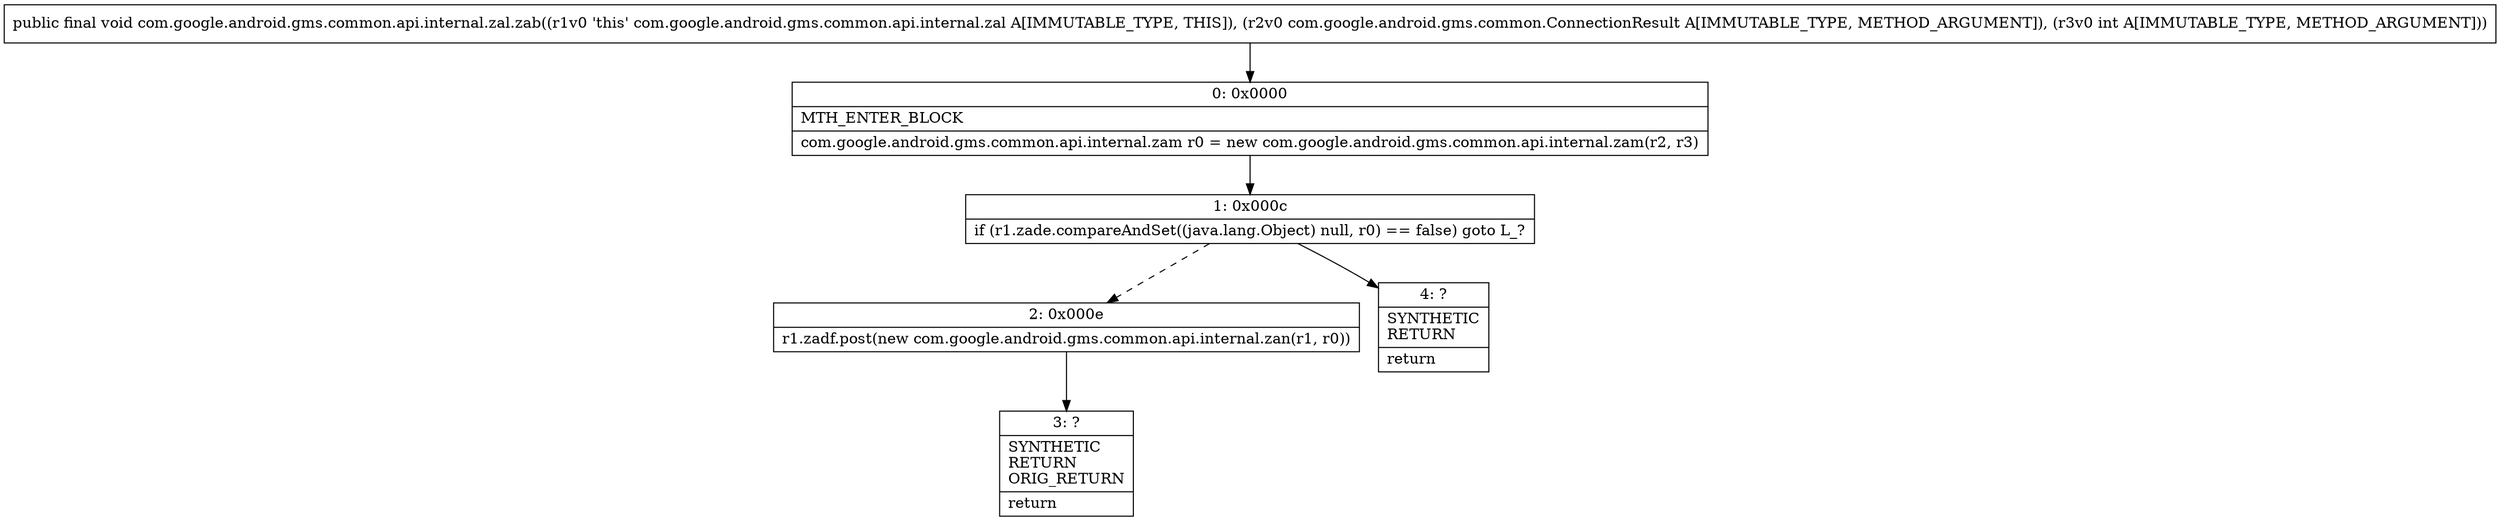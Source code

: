 digraph "CFG forcom.google.android.gms.common.api.internal.zal.zab(Lcom\/google\/android\/gms\/common\/ConnectionResult;I)V" {
Node_0 [shape=record,label="{0\:\ 0x0000|MTH_ENTER_BLOCK\l|com.google.android.gms.common.api.internal.zam r0 = new com.google.android.gms.common.api.internal.zam(r2, r3)\l}"];
Node_1 [shape=record,label="{1\:\ 0x000c|if (r1.zade.compareAndSet((java.lang.Object) null, r0) == false) goto L_?\l}"];
Node_2 [shape=record,label="{2\:\ 0x000e|r1.zadf.post(new com.google.android.gms.common.api.internal.zan(r1, r0))\l}"];
Node_3 [shape=record,label="{3\:\ ?|SYNTHETIC\lRETURN\lORIG_RETURN\l|return\l}"];
Node_4 [shape=record,label="{4\:\ ?|SYNTHETIC\lRETURN\l|return\l}"];
MethodNode[shape=record,label="{public final void com.google.android.gms.common.api.internal.zal.zab((r1v0 'this' com.google.android.gms.common.api.internal.zal A[IMMUTABLE_TYPE, THIS]), (r2v0 com.google.android.gms.common.ConnectionResult A[IMMUTABLE_TYPE, METHOD_ARGUMENT]), (r3v0 int A[IMMUTABLE_TYPE, METHOD_ARGUMENT])) }"];
MethodNode -> Node_0;
Node_0 -> Node_1;
Node_1 -> Node_2[style=dashed];
Node_1 -> Node_4;
Node_2 -> Node_3;
}


